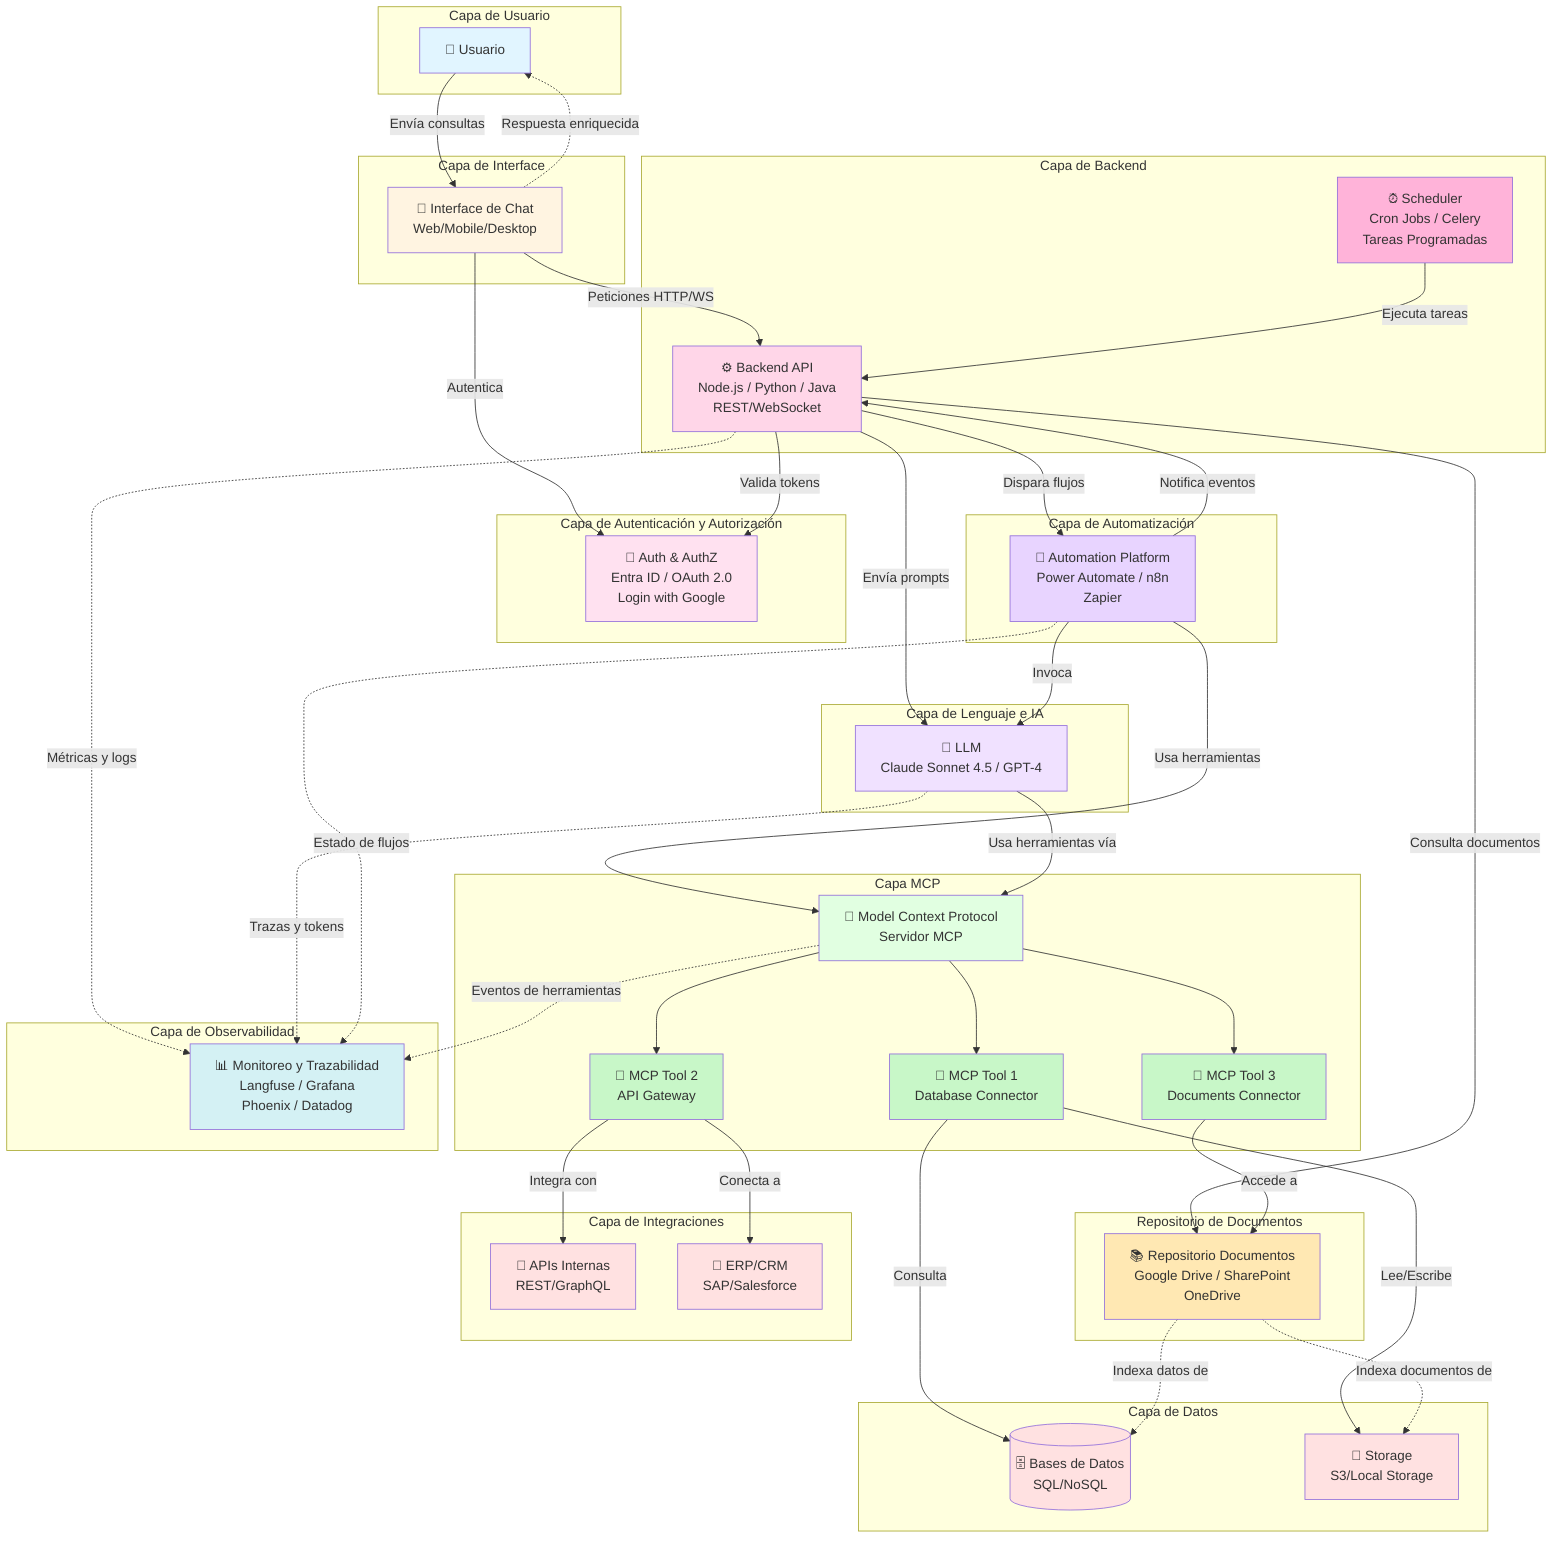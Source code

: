 graph TB
    subgraph "Capa de Usuario"
        U[👤 Usuario]
    end

    subgraph "Capa de Autenticación y Autorización"
        AUTH[🔐 Auth & AuthZ<br/>Entra ID / OAuth 2.0<br/>Login with Google]
    end

    subgraph "Capa de Interface"
        IC[💬 Interface de Chat<br/>Web/Mobile/Desktop]
    end

    subgraph "Capa de Backend"
        direction LR
        BE[⚙️ Backend API<br/>Node.js / Python / Java<br/>REST/WebSocket]
        SCH[⏰ Scheduler<br/>Cron Jobs / Celery<br/>Tareas Programadas]
    end
    
    subgraph "Repositorio de Documentos"
        DMS[📚 Repositorio Documentos<br/>Google Drive / SharePoint<br/>OneDrive]
    end
    
    subgraph "Capa de Lenguaje e IA"
        LLM[🤖 LLM<br/>Claude Sonnet 4.5 / GPT-4]
    end
    
    subgraph "Capa de Automatización"
        AUTO[🔄 Automation Platform<br/>Power Automate / n8n<br/>Zapier]
    end
    
    subgraph "Capa MCP"
        MCP[🔌 Model Context Protocol<br/>Servidor MCP]
        MCP1[🔧 MCP Tool 1<br/>Database Connector]
        MCP2[🔧 MCP Tool 2<br/>API Gateway]
        MCP3[🔧 MCP Tool 3<br/>Documents Connector]
    end
    
    subgraph "Capa de Integraciones"
        API[🔗 APIs Internas<br/>REST/GraphQL]
        ERP[💼 ERP/CRM<br/>SAP/Salesforce]
    end
    
    subgraph "Capa de Datos"
        DB[(🗄️ Bases de Datos<br/>SQL/NoSQL)]
        FILES[📁 Storage<br/>S3/Local Storage]
    end
    
    subgraph "Capa de Observabilidad"
        OBS[📊 Monitoreo y Trazabilidad<br/>Langfuse / Grafana<br/>Phoenix / Datadog]
    end
    
    U -->|Envía consultas| IC
    
    IC -->|Autentica| AUTH
    IC -->|Peticiones HTTP/WS| BE
    
    BE -->|Valida tokens| AUTH
    
    SCH -->|Ejecuta tareas| BE
    
    BE -->|Consulta documentos| DMS
    BE -->|Envía prompts| LLM
    BE -->|Dispara flujos| AUTO
    
    AUTO -->|Invoca| LLM
    AUTO -->|Usa herramientas| MCP
    AUTO -->|Notifica eventos| BE
    
    LLM -->|Usa herramientas vía| MCP
    
    MCP --> MCP1
    MCP --> MCP2
    MCP --> MCP3
    
    MCP1 -->|Consulta| DB
    MCP1 -->|Lee/Escribe| FILES
    
    MCP2 -->|Integra con| API
    MCP2 -->|Conecta a| ERP
    
    MCP3 -->|Accede a| DMS
    
    BE -.->|Métricas y logs| OBS
    LLM -.->|Trazas y tokens| OBS
    AUTO -.->|Estado de flujos| OBS
    MCP -.->|Eventos de herramientas| OBS
    
    DMS -.->|Indexa documentos de| FILES
    DMS -.->|Indexa datos de| DB
    
    IC -.->|Respuesta enriquecida| U
    
    style U fill:#e1f5ff
    style AUTH fill:#ffe1f0
    style IC fill:#fff4e1
    style BE fill:#ffd6e8
    style SCH fill:#ffb3d9
    style DMS fill:#ffe8b3
    style LLM fill:#f0e1ff
    style AUTO fill:#e8d4ff
    style MCP fill:#e1ffe1
    style MCP1 fill:#c8f7c8
    style MCP2 fill:#c8f7c8
    style MCP3 fill:#c8f7c8
    style DB fill:#ffe1e1
    style API fill:#ffe1e1
    style FILES fill:#ffe1e1
    style ERP fill:#ffe1e1
    style OBS fill:#d4f1f4